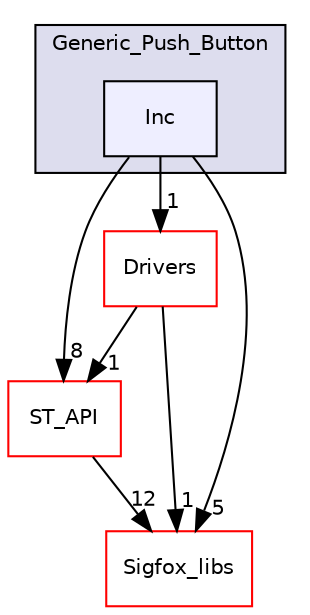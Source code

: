 digraph "C:/Generic_Push_Button/Inc" {
  compound=true
  node [ fontsize="10", fontname="Helvetica"];
  edge [ labelfontsize="10", labelfontname="Helvetica"];
  subgraph clusterdir_00a68528b393d3b678ff8a9fe59ce2e1 {
    graph [ bgcolor="#ddddee", pencolor="black", label="Generic_Push_Button" fontname="Helvetica", fontsize="10", URL="dir_00a68528b393d3b678ff8a9fe59ce2e1.html"]
  dir_71dea21847ce39c42904651b7ed91dda [shape=box, label="Inc", style="filled", fillcolor="#eeeeff", pencolor="black", URL="dir_71dea21847ce39c42904651b7ed91dda.html"];
  }
  dir_bfcb9b59d5a79fef99b63003bd588650 [shape=box label="Drivers" fillcolor="white" style="filled" color="red" URL="dir_bfcb9b59d5a79fef99b63003bd588650.html"];
  dir_c4d9a9c269c47f78f32b38b2f4649794 [shape=box label="ST_API" fillcolor="white" style="filled" color="red" URL="dir_c4d9a9c269c47f78f32b38b2f4649794.html"];
  dir_1a536925bd7386c694430b43ba783044 [shape=box label="Sigfox_libs" fillcolor="white" style="filled" color="red" URL="dir_1a536925bd7386c694430b43ba783044.html"];
  dir_bfcb9b59d5a79fef99b63003bd588650->dir_c4d9a9c269c47f78f32b38b2f4649794 [headlabel="1", labeldistance=1.5 headhref="dir_000001_000016.html"];
  dir_bfcb9b59d5a79fef99b63003bd588650->dir_1a536925bd7386c694430b43ba783044 [headlabel="1", labeldistance=1.5 headhref="dir_000001_000013.html"];
  dir_c4d9a9c269c47f78f32b38b2f4649794->dir_1a536925bd7386c694430b43ba783044 [headlabel="12", labeldistance=1.5 headhref="dir_000016_000013.html"];
  dir_71dea21847ce39c42904651b7ed91dda->dir_bfcb9b59d5a79fef99b63003bd588650 [headlabel="1", labeldistance=1.5 headhref="dir_000012_000001.html"];
  dir_71dea21847ce39c42904651b7ed91dda->dir_c4d9a9c269c47f78f32b38b2f4649794 [headlabel="8", labeldistance=1.5 headhref="dir_000012_000016.html"];
  dir_71dea21847ce39c42904651b7ed91dda->dir_1a536925bd7386c694430b43ba783044 [headlabel="5", labeldistance=1.5 headhref="dir_000012_000013.html"];
}

